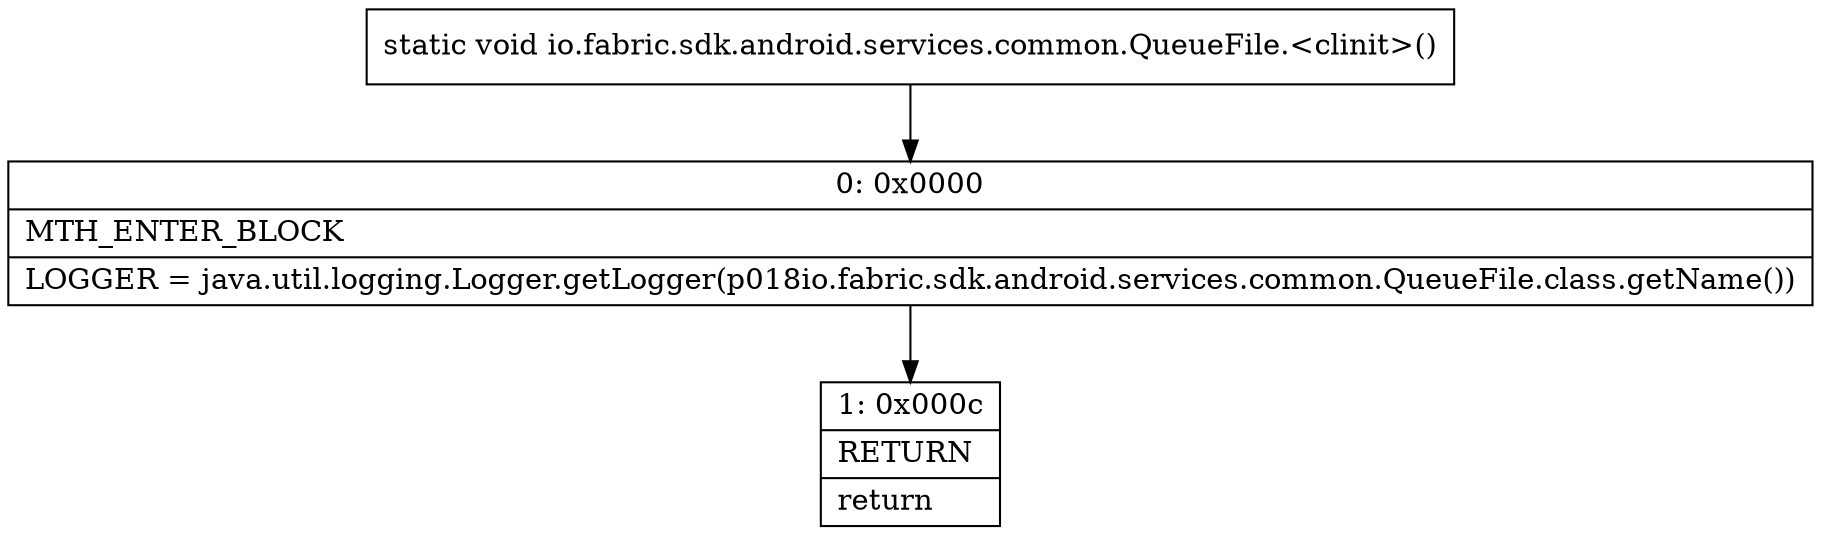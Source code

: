 digraph "CFG forio.fabric.sdk.android.services.common.QueueFile.\<clinit\>()V" {
Node_0 [shape=record,label="{0\:\ 0x0000|MTH_ENTER_BLOCK\l|LOGGER = java.util.logging.Logger.getLogger(p018io.fabric.sdk.android.services.common.QueueFile.class.getName())\l}"];
Node_1 [shape=record,label="{1\:\ 0x000c|RETURN\l|return\l}"];
MethodNode[shape=record,label="{static void io.fabric.sdk.android.services.common.QueueFile.\<clinit\>() }"];
MethodNode -> Node_0;
Node_0 -> Node_1;
}

